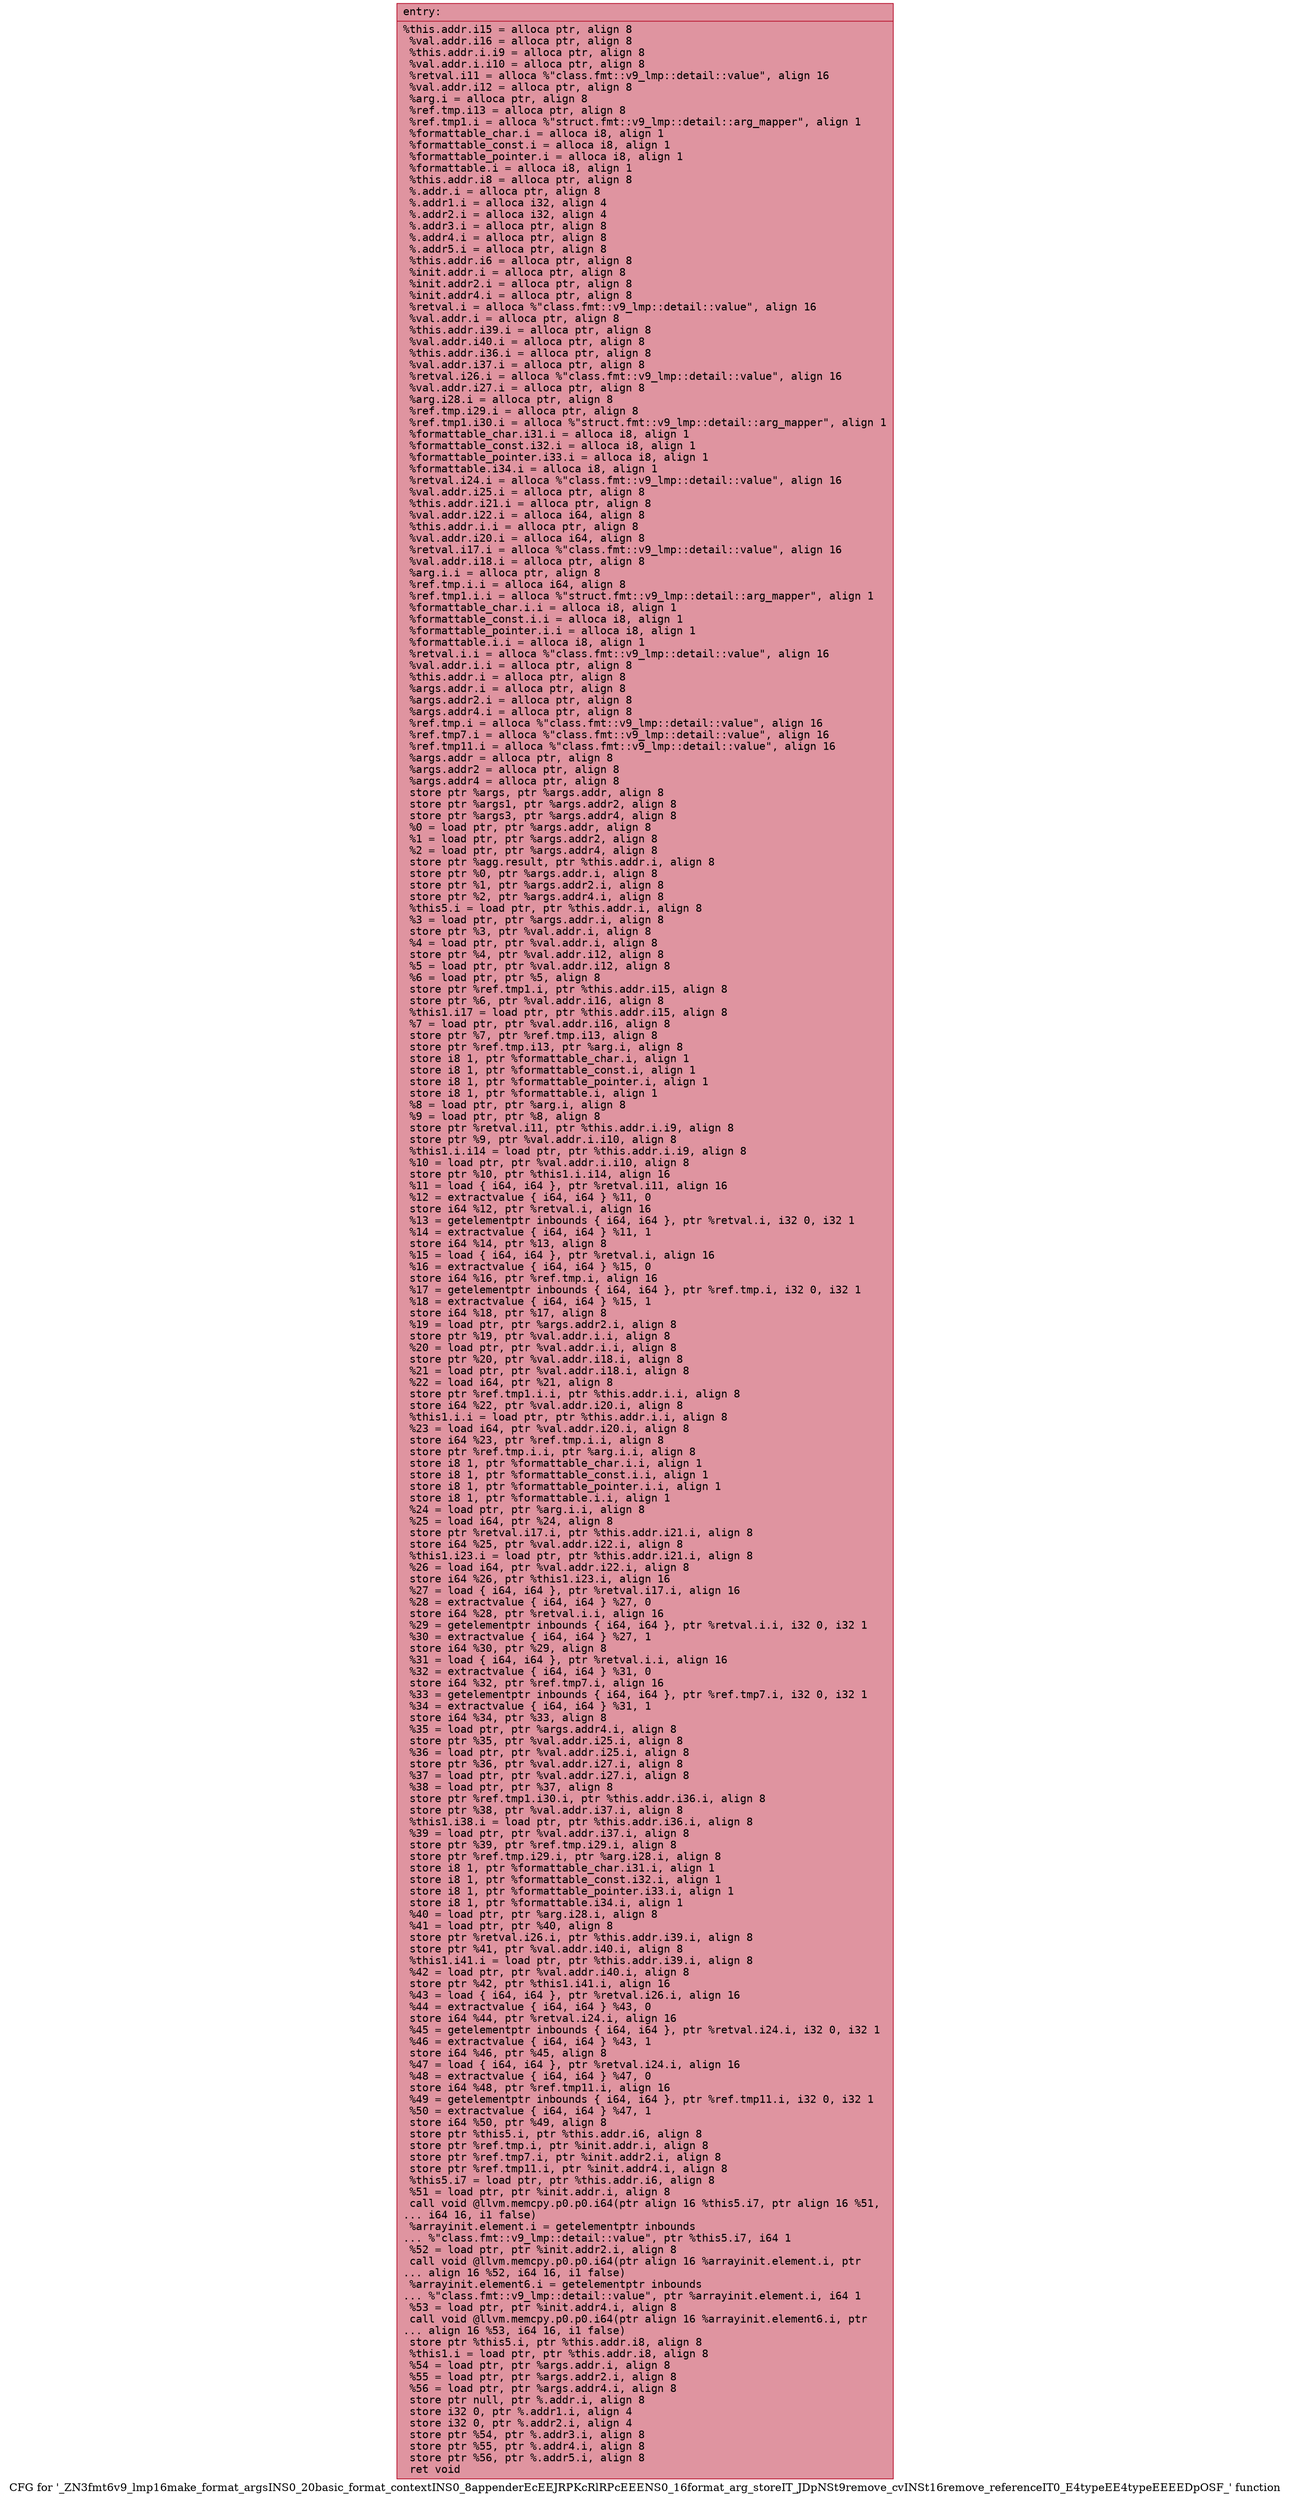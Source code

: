 digraph "CFG for '_ZN3fmt6v9_lmp16make_format_argsINS0_20basic_format_contextINS0_8appenderEcEEJRPKcRlRPcEEENS0_16format_arg_storeIT_JDpNSt9remove_cvINSt16remove_referenceIT0_E4typeEE4typeEEEEDpOSF_' function" {
	label="CFG for '_ZN3fmt6v9_lmp16make_format_argsINS0_20basic_format_contextINS0_8appenderEcEEJRPKcRlRPcEEENS0_16format_arg_storeIT_JDpNSt9remove_cvINSt16remove_referenceIT0_E4typeEE4typeEEEEDpOSF_' function";

	Node0x564c037951f0 [shape=record,color="#b70d28ff", style=filled, fillcolor="#b70d2870" fontname="Courier",label="{entry:\l|  %this.addr.i15 = alloca ptr, align 8\l  %val.addr.i16 = alloca ptr, align 8\l  %this.addr.i.i9 = alloca ptr, align 8\l  %val.addr.i.i10 = alloca ptr, align 8\l  %retval.i11 = alloca %\"class.fmt::v9_lmp::detail::value\", align 16\l  %val.addr.i12 = alloca ptr, align 8\l  %arg.i = alloca ptr, align 8\l  %ref.tmp.i13 = alloca ptr, align 8\l  %ref.tmp1.i = alloca %\"struct.fmt::v9_lmp::detail::arg_mapper\", align 1\l  %formattable_char.i = alloca i8, align 1\l  %formattable_const.i = alloca i8, align 1\l  %formattable_pointer.i = alloca i8, align 1\l  %formattable.i = alloca i8, align 1\l  %this.addr.i8 = alloca ptr, align 8\l  %.addr.i = alloca ptr, align 8\l  %.addr1.i = alloca i32, align 4\l  %.addr2.i = alloca i32, align 4\l  %.addr3.i = alloca ptr, align 8\l  %.addr4.i = alloca ptr, align 8\l  %.addr5.i = alloca ptr, align 8\l  %this.addr.i6 = alloca ptr, align 8\l  %init.addr.i = alloca ptr, align 8\l  %init.addr2.i = alloca ptr, align 8\l  %init.addr4.i = alloca ptr, align 8\l  %retval.i = alloca %\"class.fmt::v9_lmp::detail::value\", align 16\l  %val.addr.i = alloca ptr, align 8\l  %this.addr.i39.i = alloca ptr, align 8\l  %val.addr.i40.i = alloca ptr, align 8\l  %this.addr.i36.i = alloca ptr, align 8\l  %val.addr.i37.i = alloca ptr, align 8\l  %retval.i26.i = alloca %\"class.fmt::v9_lmp::detail::value\", align 16\l  %val.addr.i27.i = alloca ptr, align 8\l  %arg.i28.i = alloca ptr, align 8\l  %ref.tmp.i29.i = alloca ptr, align 8\l  %ref.tmp1.i30.i = alloca %\"struct.fmt::v9_lmp::detail::arg_mapper\", align 1\l  %formattable_char.i31.i = alloca i8, align 1\l  %formattable_const.i32.i = alloca i8, align 1\l  %formattable_pointer.i33.i = alloca i8, align 1\l  %formattable.i34.i = alloca i8, align 1\l  %retval.i24.i = alloca %\"class.fmt::v9_lmp::detail::value\", align 16\l  %val.addr.i25.i = alloca ptr, align 8\l  %this.addr.i21.i = alloca ptr, align 8\l  %val.addr.i22.i = alloca i64, align 8\l  %this.addr.i.i = alloca ptr, align 8\l  %val.addr.i20.i = alloca i64, align 8\l  %retval.i17.i = alloca %\"class.fmt::v9_lmp::detail::value\", align 16\l  %val.addr.i18.i = alloca ptr, align 8\l  %arg.i.i = alloca ptr, align 8\l  %ref.tmp.i.i = alloca i64, align 8\l  %ref.tmp1.i.i = alloca %\"struct.fmt::v9_lmp::detail::arg_mapper\", align 1\l  %formattable_char.i.i = alloca i8, align 1\l  %formattable_const.i.i = alloca i8, align 1\l  %formattable_pointer.i.i = alloca i8, align 1\l  %formattable.i.i = alloca i8, align 1\l  %retval.i.i = alloca %\"class.fmt::v9_lmp::detail::value\", align 16\l  %val.addr.i.i = alloca ptr, align 8\l  %this.addr.i = alloca ptr, align 8\l  %args.addr.i = alloca ptr, align 8\l  %args.addr2.i = alloca ptr, align 8\l  %args.addr4.i = alloca ptr, align 8\l  %ref.tmp.i = alloca %\"class.fmt::v9_lmp::detail::value\", align 16\l  %ref.tmp7.i = alloca %\"class.fmt::v9_lmp::detail::value\", align 16\l  %ref.tmp11.i = alloca %\"class.fmt::v9_lmp::detail::value\", align 16\l  %args.addr = alloca ptr, align 8\l  %args.addr2 = alloca ptr, align 8\l  %args.addr4 = alloca ptr, align 8\l  store ptr %args, ptr %args.addr, align 8\l  store ptr %args1, ptr %args.addr2, align 8\l  store ptr %args3, ptr %args.addr4, align 8\l  %0 = load ptr, ptr %args.addr, align 8\l  %1 = load ptr, ptr %args.addr2, align 8\l  %2 = load ptr, ptr %args.addr4, align 8\l  store ptr %agg.result, ptr %this.addr.i, align 8\l  store ptr %0, ptr %args.addr.i, align 8\l  store ptr %1, ptr %args.addr2.i, align 8\l  store ptr %2, ptr %args.addr4.i, align 8\l  %this5.i = load ptr, ptr %this.addr.i, align 8\l  %3 = load ptr, ptr %args.addr.i, align 8\l  store ptr %3, ptr %val.addr.i, align 8\l  %4 = load ptr, ptr %val.addr.i, align 8\l  store ptr %4, ptr %val.addr.i12, align 8\l  %5 = load ptr, ptr %val.addr.i12, align 8\l  %6 = load ptr, ptr %5, align 8\l  store ptr %ref.tmp1.i, ptr %this.addr.i15, align 8\l  store ptr %6, ptr %val.addr.i16, align 8\l  %this1.i17 = load ptr, ptr %this.addr.i15, align 8\l  %7 = load ptr, ptr %val.addr.i16, align 8\l  store ptr %7, ptr %ref.tmp.i13, align 8\l  store ptr %ref.tmp.i13, ptr %arg.i, align 8\l  store i8 1, ptr %formattable_char.i, align 1\l  store i8 1, ptr %formattable_const.i, align 1\l  store i8 1, ptr %formattable_pointer.i, align 1\l  store i8 1, ptr %formattable.i, align 1\l  %8 = load ptr, ptr %arg.i, align 8\l  %9 = load ptr, ptr %8, align 8\l  store ptr %retval.i11, ptr %this.addr.i.i9, align 8\l  store ptr %9, ptr %val.addr.i.i10, align 8\l  %this1.i.i14 = load ptr, ptr %this.addr.i.i9, align 8\l  %10 = load ptr, ptr %val.addr.i.i10, align 8\l  store ptr %10, ptr %this1.i.i14, align 16\l  %11 = load \{ i64, i64 \}, ptr %retval.i11, align 16\l  %12 = extractvalue \{ i64, i64 \} %11, 0\l  store i64 %12, ptr %retval.i, align 16\l  %13 = getelementptr inbounds \{ i64, i64 \}, ptr %retval.i, i32 0, i32 1\l  %14 = extractvalue \{ i64, i64 \} %11, 1\l  store i64 %14, ptr %13, align 8\l  %15 = load \{ i64, i64 \}, ptr %retval.i, align 16\l  %16 = extractvalue \{ i64, i64 \} %15, 0\l  store i64 %16, ptr %ref.tmp.i, align 16\l  %17 = getelementptr inbounds \{ i64, i64 \}, ptr %ref.tmp.i, i32 0, i32 1\l  %18 = extractvalue \{ i64, i64 \} %15, 1\l  store i64 %18, ptr %17, align 8\l  %19 = load ptr, ptr %args.addr2.i, align 8\l  store ptr %19, ptr %val.addr.i.i, align 8\l  %20 = load ptr, ptr %val.addr.i.i, align 8\l  store ptr %20, ptr %val.addr.i18.i, align 8\l  %21 = load ptr, ptr %val.addr.i18.i, align 8\l  %22 = load i64, ptr %21, align 8\l  store ptr %ref.tmp1.i.i, ptr %this.addr.i.i, align 8\l  store i64 %22, ptr %val.addr.i20.i, align 8\l  %this1.i.i = load ptr, ptr %this.addr.i.i, align 8\l  %23 = load i64, ptr %val.addr.i20.i, align 8\l  store i64 %23, ptr %ref.tmp.i.i, align 8\l  store ptr %ref.tmp.i.i, ptr %arg.i.i, align 8\l  store i8 1, ptr %formattable_char.i.i, align 1\l  store i8 1, ptr %formattable_const.i.i, align 1\l  store i8 1, ptr %formattable_pointer.i.i, align 1\l  store i8 1, ptr %formattable.i.i, align 1\l  %24 = load ptr, ptr %arg.i.i, align 8\l  %25 = load i64, ptr %24, align 8\l  store ptr %retval.i17.i, ptr %this.addr.i21.i, align 8\l  store i64 %25, ptr %val.addr.i22.i, align 8\l  %this1.i23.i = load ptr, ptr %this.addr.i21.i, align 8\l  %26 = load i64, ptr %val.addr.i22.i, align 8\l  store i64 %26, ptr %this1.i23.i, align 16\l  %27 = load \{ i64, i64 \}, ptr %retval.i17.i, align 16\l  %28 = extractvalue \{ i64, i64 \} %27, 0\l  store i64 %28, ptr %retval.i.i, align 16\l  %29 = getelementptr inbounds \{ i64, i64 \}, ptr %retval.i.i, i32 0, i32 1\l  %30 = extractvalue \{ i64, i64 \} %27, 1\l  store i64 %30, ptr %29, align 8\l  %31 = load \{ i64, i64 \}, ptr %retval.i.i, align 16\l  %32 = extractvalue \{ i64, i64 \} %31, 0\l  store i64 %32, ptr %ref.tmp7.i, align 16\l  %33 = getelementptr inbounds \{ i64, i64 \}, ptr %ref.tmp7.i, i32 0, i32 1\l  %34 = extractvalue \{ i64, i64 \} %31, 1\l  store i64 %34, ptr %33, align 8\l  %35 = load ptr, ptr %args.addr4.i, align 8\l  store ptr %35, ptr %val.addr.i25.i, align 8\l  %36 = load ptr, ptr %val.addr.i25.i, align 8\l  store ptr %36, ptr %val.addr.i27.i, align 8\l  %37 = load ptr, ptr %val.addr.i27.i, align 8\l  %38 = load ptr, ptr %37, align 8\l  store ptr %ref.tmp1.i30.i, ptr %this.addr.i36.i, align 8\l  store ptr %38, ptr %val.addr.i37.i, align 8\l  %this1.i38.i = load ptr, ptr %this.addr.i36.i, align 8\l  %39 = load ptr, ptr %val.addr.i37.i, align 8\l  store ptr %39, ptr %ref.tmp.i29.i, align 8\l  store ptr %ref.tmp.i29.i, ptr %arg.i28.i, align 8\l  store i8 1, ptr %formattable_char.i31.i, align 1\l  store i8 1, ptr %formattable_const.i32.i, align 1\l  store i8 1, ptr %formattable_pointer.i33.i, align 1\l  store i8 1, ptr %formattable.i34.i, align 1\l  %40 = load ptr, ptr %arg.i28.i, align 8\l  %41 = load ptr, ptr %40, align 8\l  store ptr %retval.i26.i, ptr %this.addr.i39.i, align 8\l  store ptr %41, ptr %val.addr.i40.i, align 8\l  %this1.i41.i = load ptr, ptr %this.addr.i39.i, align 8\l  %42 = load ptr, ptr %val.addr.i40.i, align 8\l  store ptr %42, ptr %this1.i41.i, align 16\l  %43 = load \{ i64, i64 \}, ptr %retval.i26.i, align 16\l  %44 = extractvalue \{ i64, i64 \} %43, 0\l  store i64 %44, ptr %retval.i24.i, align 16\l  %45 = getelementptr inbounds \{ i64, i64 \}, ptr %retval.i24.i, i32 0, i32 1\l  %46 = extractvalue \{ i64, i64 \} %43, 1\l  store i64 %46, ptr %45, align 8\l  %47 = load \{ i64, i64 \}, ptr %retval.i24.i, align 16\l  %48 = extractvalue \{ i64, i64 \} %47, 0\l  store i64 %48, ptr %ref.tmp11.i, align 16\l  %49 = getelementptr inbounds \{ i64, i64 \}, ptr %ref.tmp11.i, i32 0, i32 1\l  %50 = extractvalue \{ i64, i64 \} %47, 1\l  store i64 %50, ptr %49, align 8\l  store ptr %this5.i, ptr %this.addr.i6, align 8\l  store ptr %ref.tmp.i, ptr %init.addr.i, align 8\l  store ptr %ref.tmp7.i, ptr %init.addr2.i, align 8\l  store ptr %ref.tmp11.i, ptr %init.addr4.i, align 8\l  %this5.i7 = load ptr, ptr %this.addr.i6, align 8\l  %51 = load ptr, ptr %init.addr.i, align 8\l  call void @llvm.memcpy.p0.p0.i64(ptr align 16 %this5.i7, ptr align 16 %51,\l... i64 16, i1 false)\l  %arrayinit.element.i = getelementptr inbounds\l... %\"class.fmt::v9_lmp::detail::value\", ptr %this5.i7, i64 1\l  %52 = load ptr, ptr %init.addr2.i, align 8\l  call void @llvm.memcpy.p0.p0.i64(ptr align 16 %arrayinit.element.i, ptr\l... align 16 %52, i64 16, i1 false)\l  %arrayinit.element6.i = getelementptr inbounds\l... %\"class.fmt::v9_lmp::detail::value\", ptr %arrayinit.element.i, i64 1\l  %53 = load ptr, ptr %init.addr4.i, align 8\l  call void @llvm.memcpy.p0.p0.i64(ptr align 16 %arrayinit.element6.i, ptr\l... align 16 %53, i64 16, i1 false)\l  store ptr %this5.i, ptr %this.addr.i8, align 8\l  %this1.i = load ptr, ptr %this.addr.i8, align 8\l  %54 = load ptr, ptr %args.addr.i, align 8\l  %55 = load ptr, ptr %args.addr2.i, align 8\l  %56 = load ptr, ptr %args.addr4.i, align 8\l  store ptr null, ptr %.addr.i, align 8\l  store i32 0, ptr %.addr1.i, align 4\l  store i32 0, ptr %.addr2.i, align 4\l  store ptr %54, ptr %.addr3.i, align 8\l  store ptr %55, ptr %.addr4.i, align 8\l  store ptr %56, ptr %.addr5.i, align 8\l  ret void\l}"];
}
